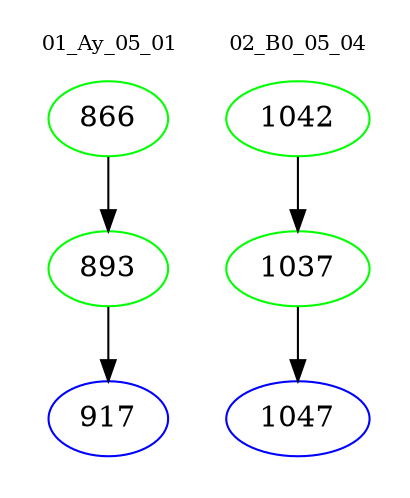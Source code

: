 digraph{
subgraph cluster_0 {
color = white
label = "01_Ay_05_01";
fontsize=10;
T0_866 [label="866", color="green"]
T0_866 -> T0_893 [color="black"]
T0_893 [label="893", color="green"]
T0_893 -> T0_917 [color="black"]
T0_917 [label="917", color="blue"]
}
subgraph cluster_1 {
color = white
label = "02_B0_05_04";
fontsize=10;
T1_1042 [label="1042", color="green"]
T1_1042 -> T1_1037 [color="black"]
T1_1037 [label="1037", color="green"]
T1_1037 -> T1_1047 [color="black"]
T1_1047 [label="1047", color="blue"]
}
}
